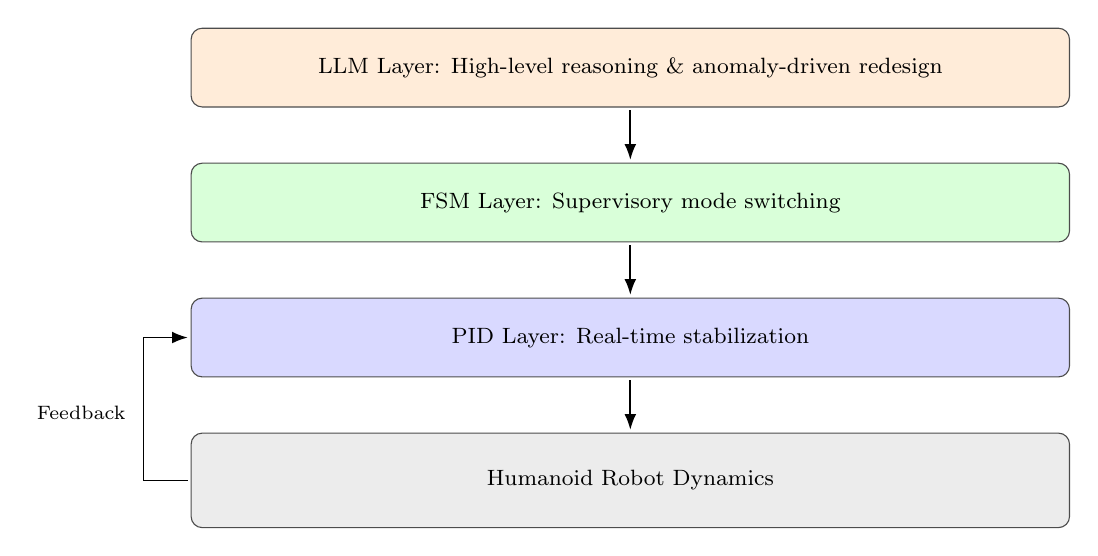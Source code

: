 \begin{tikzpicture}[
  node distance=7mm,
  >=Latex,
  box/.style={
    rectangle, rounded corners,
    draw=black!70, fill=#1!15,
    minimum width=0.92\columnwidth, minimum height=10mm,
    align=center, inner xsep=3mm, inner ysep=2mm,
  },
  box/.default=blue,
  arrow/.style={-Latex, semithick, shorten >=1pt, shorten <=1pt}
]
  % Blocks
  \node[box=blue]   (pid)   {\footnotesize PID Layer: Real-time stabilization};
  \node[box=green,  above=of pid] (fsm) {\footnotesize FSM Layer: Supervisory mode switching};
  \node[box=orange, above=of fsm] (llm) {\footnotesize LLM Layer: High-level reasoning \& anomaly-driven redesign};
  \node[box=gray,   below=of pid, minimum height=12mm] (plant) {\footnotesize Humanoid Robot Dynamics};

  % Top-down flow
  \draw[arrow] (llm.south) -- (fsm.north);
  \draw[arrow] (fsm.south) -- (pid.north);
  \draw[arrow] (pid.south) -- (plant.north);

  % Feedback (左に逃がして重なり回避)
  \path (plant.west)+(-6mm,0) coordinate (auxL);
  \draw[arrow] (plant.west) -- (auxL) |- (pid.west)
       node[pos=0.15, above left, xshift=-1mm, yshift=1mm, font=\scriptsize]{Feedback};
\end{tikzpicture}
